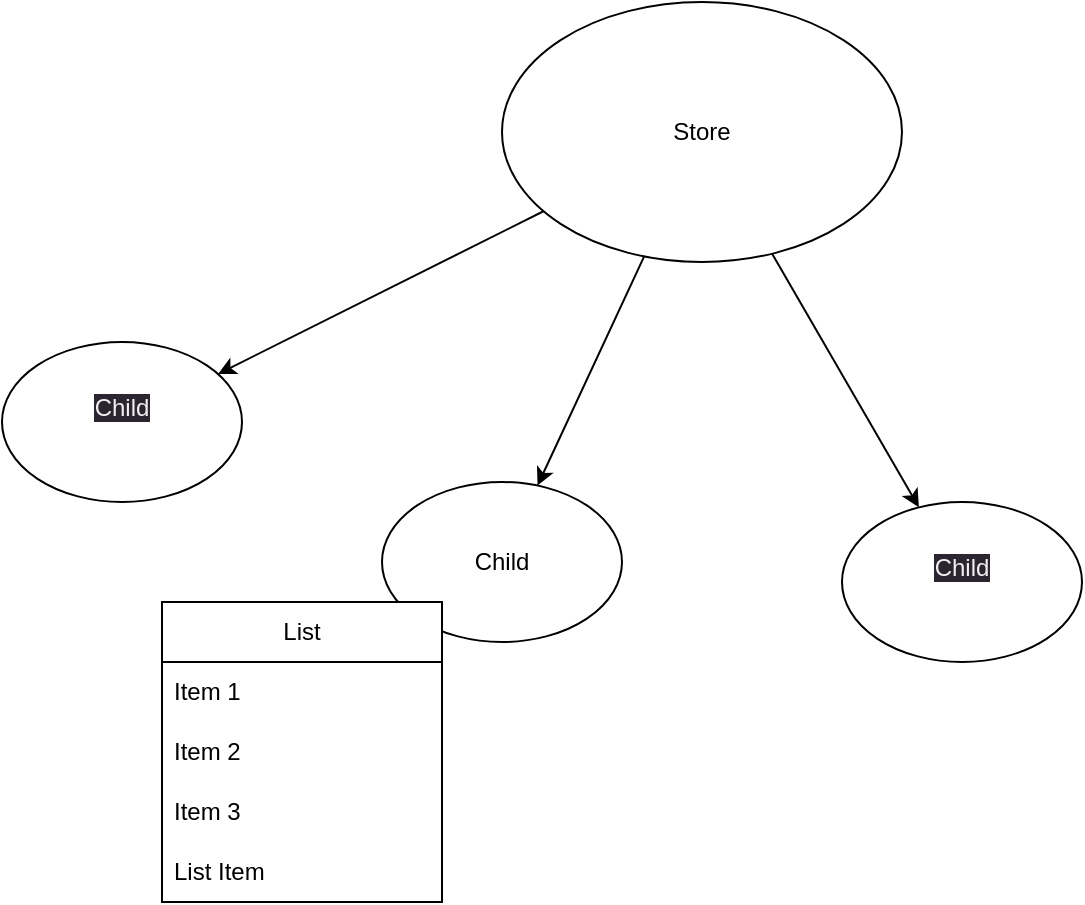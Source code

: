 <mxfile>
    <diagram id="E35nJ9MU471JoDMmLRff" name="Page-1">
        <mxGraphModel dx="513" dy="350" grid="1" gridSize="10" guides="1" tooltips="1" connect="1" arrows="1" fold="1" page="1" pageScale="1" pageWidth="850" pageHeight="1100" math="0" shadow="0">
            <root>
                <mxCell id="0"/>
                <mxCell id="1" parent="0"/>
                <mxCell id="4" value="" style="edgeStyle=none;html=1;" edge="1" parent="1" source="2" target="3">
                    <mxGeometry relative="1" as="geometry"/>
                </mxCell>
                <mxCell id="6" value="" style="edgeStyle=none;html=1;" edge="1" parent="1" source="2" target="5">
                    <mxGeometry relative="1" as="geometry"/>
                </mxCell>
                <mxCell id="8" value="" style="edgeStyle=none;html=1;" edge="1" parent="1" source="2" target="7">
                    <mxGeometry relative="1" as="geometry"/>
                </mxCell>
                <mxCell id="2" value="Store" style="ellipse;whiteSpace=wrap;html=1;" vertex="1" parent="1">
                    <mxGeometry x="280" y="10" width="200" height="130" as="geometry"/>
                </mxCell>
                <mxCell id="3" value="Child" style="ellipse;whiteSpace=wrap;html=1;" vertex="1" parent="1">
                    <mxGeometry x="220" y="250" width="120" height="80" as="geometry"/>
                </mxCell>
                <mxCell id="5" value="&#10;&lt;span style=&quot;color: rgb(240, 240, 240); font-family: Helvetica; font-size: 12px; font-style: normal; font-variant-ligatures: normal; font-variant-caps: normal; font-weight: 400; letter-spacing: normal; orphans: 2; text-align: center; text-indent: 0px; text-transform: none; widows: 2; word-spacing: 0px; -webkit-text-stroke-width: 0px; background-color: rgb(42, 37, 47); text-decoration-thickness: initial; text-decoration-style: initial; text-decoration-color: initial; float: none; display: inline !important;&quot;&gt;Child&lt;/span&gt;&#10;&#10;" style="ellipse;whiteSpace=wrap;html=1;" vertex="1" parent="1">
                    <mxGeometry x="450" y="260" width="120" height="80" as="geometry"/>
                </mxCell>
                <mxCell id="7" value="&#10;&lt;span style=&quot;color: rgb(240, 240, 240); font-family: Helvetica; font-size: 12px; font-style: normal; font-variant-ligatures: normal; font-variant-caps: normal; font-weight: 400; letter-spacing: normal; orphans: 2; text-align: center; text-indent: 0px; text-transform: none; widows: 2; word-spacing: 0px; -webkit-text-stroke-width: 0px; background-color: rgb(42, 37, 47); text-decoration-thickness: initial; text-decoration-style: initial; text-decoration-color: initial; float: none; display: inline !important;&quot;&gt;Child&lt;/span&gt;&#10;&#10;" style="ellipse;whiteSpace=wrap;html=1;" vertex="1" parent="1">
                    <mxGeometry x="30" y="180" width="120" height="80" as="geometry"/>
                </mxCell>
                <mxCell id="10" value="List" style="swimlane;fontStyle=0;childLayout=stackLayout;horizontal=1;startSize=30;horizontalStack=0;resizeParent=1;resizeParentMax=0;resizeLast=0;collapsible=1;marginBottom=0;whiteSpace=wrap;html=1;" vertex="1" parent="1">
                    <mxGeometry x="110" y="310" width="140" height="150" as="geometry">
                        <mxRectangle x="110" y="310" width="60" height="30" as="alternateBounds"/>
                    </mxGeometry>
                </mxCell>
                <mxCell id="11" value="Item 1" style="text;strokeColor=none;fillColor=none;align=left;verticalAlign=middle;spacingLeft=4;spacingRight=4;overflow=hidden;points=[[0,0.5],[1,0.5]];portConstraint=eastwest;rotatable=0;whiteSpace=wrap;html=1;" vertex="1" parent="10">
                    <mxGeometry y="30" width="140" height="30" as="geometry"/>
                </mxCell>
                <mxCell id="12" value="Item 2" style="text;strokeColor=none;fillColor=none;align=left;verticalAlign=middle;spacingLeft=4;spacingRight=4;overflow=hidden;points=[[0,0.5],[1,0.5]];portConstraint=eastwest;rotatable=0;whiteSpace=wrap;html=1;" vertex="1" parent="10">
                    <mxGeometry y="60" width="140" height="30" as="geometry"/>
                </mxCell>
                <mxCell id="13" value="Item 3" style="text;strokeColor=none;fillColor=none;align=left;verticalAlign=middle;spacingLeft=4;spacingRight=4;overflow=hidden;points=[[0,0.5],[1,0.5]];portConstraint=eastwest;rotatable=0;whiteSpace=wrap;html=1;" vertex="1" parent="10">
                    <mxGeometry y="90" width="140" height="30" as="geometry"/>
                </mxCell>
                <mxCell id="17" value="List Item" style="text;strokeColor=none;fillColor=none;align=left;verticalAlign=middle;spacingLeft=4;spacingRight=4;overflow=hidden;points=[[0,0.5],[1,0.5]];portConstraint=eastwest;rotatable=0;whiteSpace=wrap;html=1;fontFamily=Helvetica;fontSize=12;fontColor=default;startSize=30;" vertex="1" parent="10">
                    <mxGeometry y="120" width="140" height="30" as="geometry"/>
                </mxCell>
            </root>
        </mxGraphModel>
    </diagram>
</mxfile>